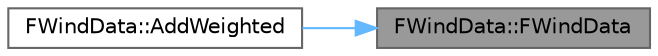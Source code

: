 digraph "FWindData::FWindData"
{
 // INTERACTIVE_SVG=YES
 // LATEX_PDF_SIZE
  bgcolor="transparent";
  edge [fontname=Helvetica,fontsize=10,labelfontname=Helvetica,labelfontsize=10];
  node [fontname=Helvetica,fontsize=10,shape=box,height=0.2,width=0.4];
  rankdir="RL";
  Node1 [id="Node000001",label="FWindData::FWindData",height=0.2,width=0.4,color="gray40", fillcolor="grey60", style="filled", fontcolor="black",tooltip=" "];
  Node1 -> Node2 [id="edge1_Node000001_Node000002",dir="back",color="steelblue1",style="solid",tooltip=" "];
  Node2 [id="Node000002",label="FWindData::AddWeighted",height=0.2,width=0.4,color="grey40", fillcolor="white", style="filled",URL="$dd/d5c/classFWindData.html#a6855b1b3d1b53ea0e4ce3e5f7d4152a4",tooltip=" "];
}
